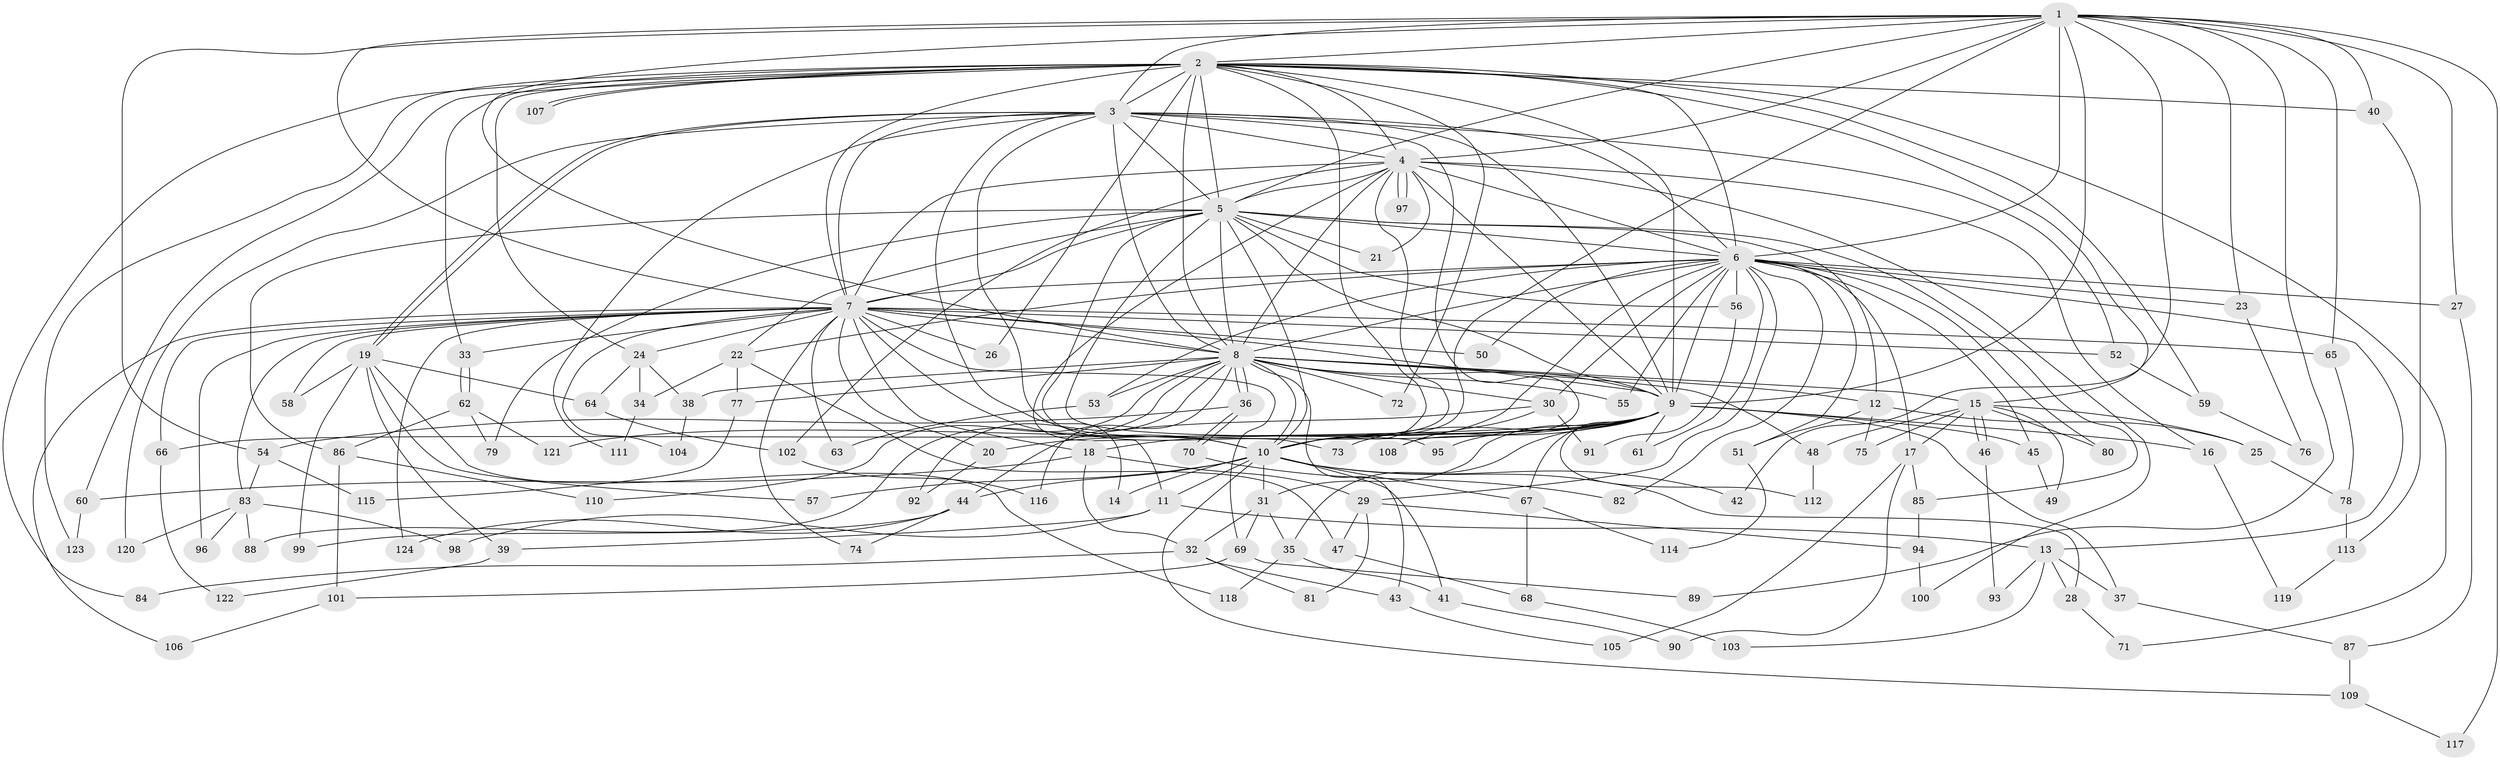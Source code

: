 // coarse degree distribution, {16: 0.011111111111111112, 18: 0.011111111111111112, 15: 0.011111111111111112, 23: 0.022222222222222223, 25: 0.011111111111111112, 24: 0.011111111111111112, 21: 0.011111111111111112, 19: 0.011111111111111112, 5: 0.12222222222222222, 6: 0.05555555555555555, 2: 0.4111111111111111, 10: 0.011111111111111112, 3: 0.2, 8: 0.011111111111111112, 1: 0.011111111111111112, 4: 0.07777777777777778}
// Generated by graph-tools (version 1.1) at 2025/41/03/06/25 10:41:43]
// undirected, 124 vertices, 273 edges
graph export_dot {
graph [start="1"]
  node [color=gray90,style=filled];
  1;
  2;
  3;
  4;
  5;
  6;
  7;
  8;
  9;
  10;
  11;
  12;
  13;
  14;
  15;
  16;
  17;
  18;
  19;
  20;
  21;
  22;
  23;
  24;
  25;
  26;
  27;
  28;
  29;
  30;
  31;
  32;
  33;
  34;
  35;
  36;
  37;
  38;
  39;
  40;
  41;
  42;
  43;
  44;
  45;
  46;
  47;
  48;
  49;
  50;
  51;
  52;
  53;
  54;
  55;
  56;
  57;
  58;
  59;
  60;
  61;
  62;
  63;
  64;
  65;
  66;
  67;
  68;
  69;
  70;
  71;
  72;
  73;
  74;
  75;
  76;
  77;
  78;
  79;
  80;
  81;
  82;
  83;
  84;
  85;
  86;
  87;
  88;
  89;
  90;
  91;
  92;
  93;
  94;
  95;
  96;
  97;
  98;
  99;
  100;
  101;
  102;
  103;
  104;
  105;
  106;
  107;
  108;
  109;
  110;
  111;
  112;
  113;
  114;
  115;
  116;
  117;
  118;
  119;
  120;
  121;
  122;
  123;
  124;
  1 -- 2;
  1 -- 3;
  1 -- 4;
  1 -- 5;
  1 -- 6;
  1 -- 7;
  1 -- 8;
  1 -- 9;
  1 -- 10;
  1 -- 23;
  1 -- 27;
  1 -- 40;
  1 -- 42;
  1 -- 54;
  1 -- 65;
  1 -- 89;
  1 -- 117;
  2 -- 3;
  2 -- 4;
  2 -- 5;
  2 -- 6;
  2 -- 7;
  2 -- 8;
  2 -- 9;
  2 -- 10;
  2 -- 15;
  2 -- 24;
  2 -- 26;
  2 -- 33;
  2 -- 40;
  2 -- 59;
  2 -- 60;
  2 -- 71;
  2 -- 72;
  2 -- 84;
  2 -- 107;
  2 -- 107;
  2 -- 123;
  3 -- 4;
  3 -- 5;
  3 -- 6;
  3 -- 7;
  3 -- 8;
  3 -- 9;
  3 -- 10;
  3 -- 14;
  3 -- 19;
  3 -- 19;
  3 -- 52;
  3 -- 108;
  3 -- 111;
  3 -- 120;
  4 -- 5;
  4 -- 6;
  4 -- 7;
  4 -- 8;
  4 -- 9;
  4 -- 10;
  4 -- 11;
  4 -- 16;
  4 -- 21;
  4 -- 97;
  4 -- 97;
  4 -- 100;
  4 -- 102;
  5 -- 6;
  5 -- 7;
  5 -- 8;
  5 -- 9;
  5 -- 10;
  5 -- 12;
  5 -- 21;
  5 -- 22;
  5 -- 56;
  5 -- 73;
  5 -- 79;
  5 -- 85;
  5 -- 86;
  5 -- 95;
  6 -- 7;
  6 -- 8;
  6 -- 9;
  6 -- 10;
  6 -- 13;
  6 -- 17;
  6 -- 22;
  6 -- 23;
  6 -- 27;
  6 -- 29;
  6 -- 30;
  6 -- 45;
  6 -- 50;
  6 -- 51;
  6 -- 53;
  6 -- 55;
  6 -- 56;
  6 -- 61;
  6 -- 80;
  6 -- 82;
  7 -- 8;
  7 -- 9;
  7 -- 10;
  7 -- 18;
  7 -- 20;
  7 -- 24;
  7 -- 26;
  7 -- 33;
  7 -- 50;
  7 -- 52;
  7 -- 58;
  7 -- 63;
  7 -- 65;
  7 -- 66;
  7 -- 69;
  7 -- 74;
  7 -- 83;
  7 -- 96;
  7 -- 104;
  7 -- 106;
  7 -- 124;
  8 -- 9;
  8 -- 10;
  8 -- 12;
  8 -- 15;
  8 -- 30;
  8 -- 36;
  8 -- 36;
  8 -- 38;
  8 -- 43;
  8 -- 48;
  8 -- 53;
  8 -- 55;
  8 -- 72;
  8 -- 77;
  8 -- 88;
  8 -- 92;
  8 -- 110;
  8 -- 116;
  9 -- 10;
  9 -- 16;
  9 -- 18;
  9 -- 20;
  9 -- 31;
  9 -- 35;
  9 -- 37;
  9 -- 45;
  9 -- 61;
  9 -- 66;
  9 -- 67;
  9 -- 73;
  9 -- 95;
  9 -- 112;
  9 -- 121;
  10 -- 11;
  10 -- 14;
  10 -- 28;
  10 -- 31;
  10 -- 41;
  10 -- 42;
  10 -- 44;
  10 -- 57;
  10 -- 67;
  10 -- 109;
  11 -- 13;
  11 -- 39;
  11 -- 98;
  12 -- 25;
  12 -- 51;
  12 -- 75;
  13 -- 28;
  13 -- 37;
  13 -- 93;
  13 -- 103;
  15 -- 17;
  15 -- 25;
  15 -- 46;
  15 -- 46;
  15 -- 48;
  15 -- 49;
  15 -- 75;
  15 -- 80;
  16 -- 119;
  17 -- 85;
  17 -- 90;
  17 -- 105;
  18 -- 29;
  18 -- 32;
  18 -- 60;
  19 -- 39;
  19 -- 57;
  19 -- 58;
  19 -- 64;
  19 -- 99;
  19 -- 118;
  20 -- 92;
  22 -- 34;
  22 -- 47;
  22 -- 77;
  23 -- 76;
  24 -- 34;
  24 -- 38;
  24 -- 64;
  25 -- 78;
  27 -- 87;
  28 -- 71;
  29 -- 47;
  29 -- 81;
  29 -- 94;
  30 -- 44;
  30 -- 91;
  30 -- 108;
  31 -- 32;
  31 -- 35;
  31 -- 69;
  32 -- 43;
  32 -- 81;
  32 -- 84;
  33 -- 62;
  33 -- 62;
  34 -- 111;
  35 -- 41;
  35 -- 118;
  36 -- 54;
  36 -- 70;
  36 -- 70;
  37 -- 87;
  38 -- 104;
  39 -- 122;
  40 -- 113;
  41 -- 90;
  43 -- 105;
  44 -- 74;
  44 -- 99;
  44 -- 124;
  45 -- 49;
  46 -- 93;
  47 -- 68;
  48 -- 112;
  51 -- 114;
  52 -- 59;
  53 -- 63;
  54 -- 83;
  54 -- 115;
  56 -- 91;
  59 -- 76;
  60 -- 123;
  62 -- 79;
  62 -- 86;
  62 -- 121;
  64 -- 102;
  65 -- 78;
  66 -- 122;
  67 -- 68;
  67 -- 114;
  68 -- 103;
  69 -- 89;
  69 -- 101;
  70 -- 82;
  77 -- 115;
  78 -- 113;
  83 -- 88;
  83 -- 96;
  83 -- 98;
  83 -- 120;
  85 -- 94;
  86 -- 101;
  86 -- 110;
  87 -- 109;
  94 -- 100;
  101 -- 106;
  102 -- 116;
  109 -- 117;
  113 -- 119;
}

